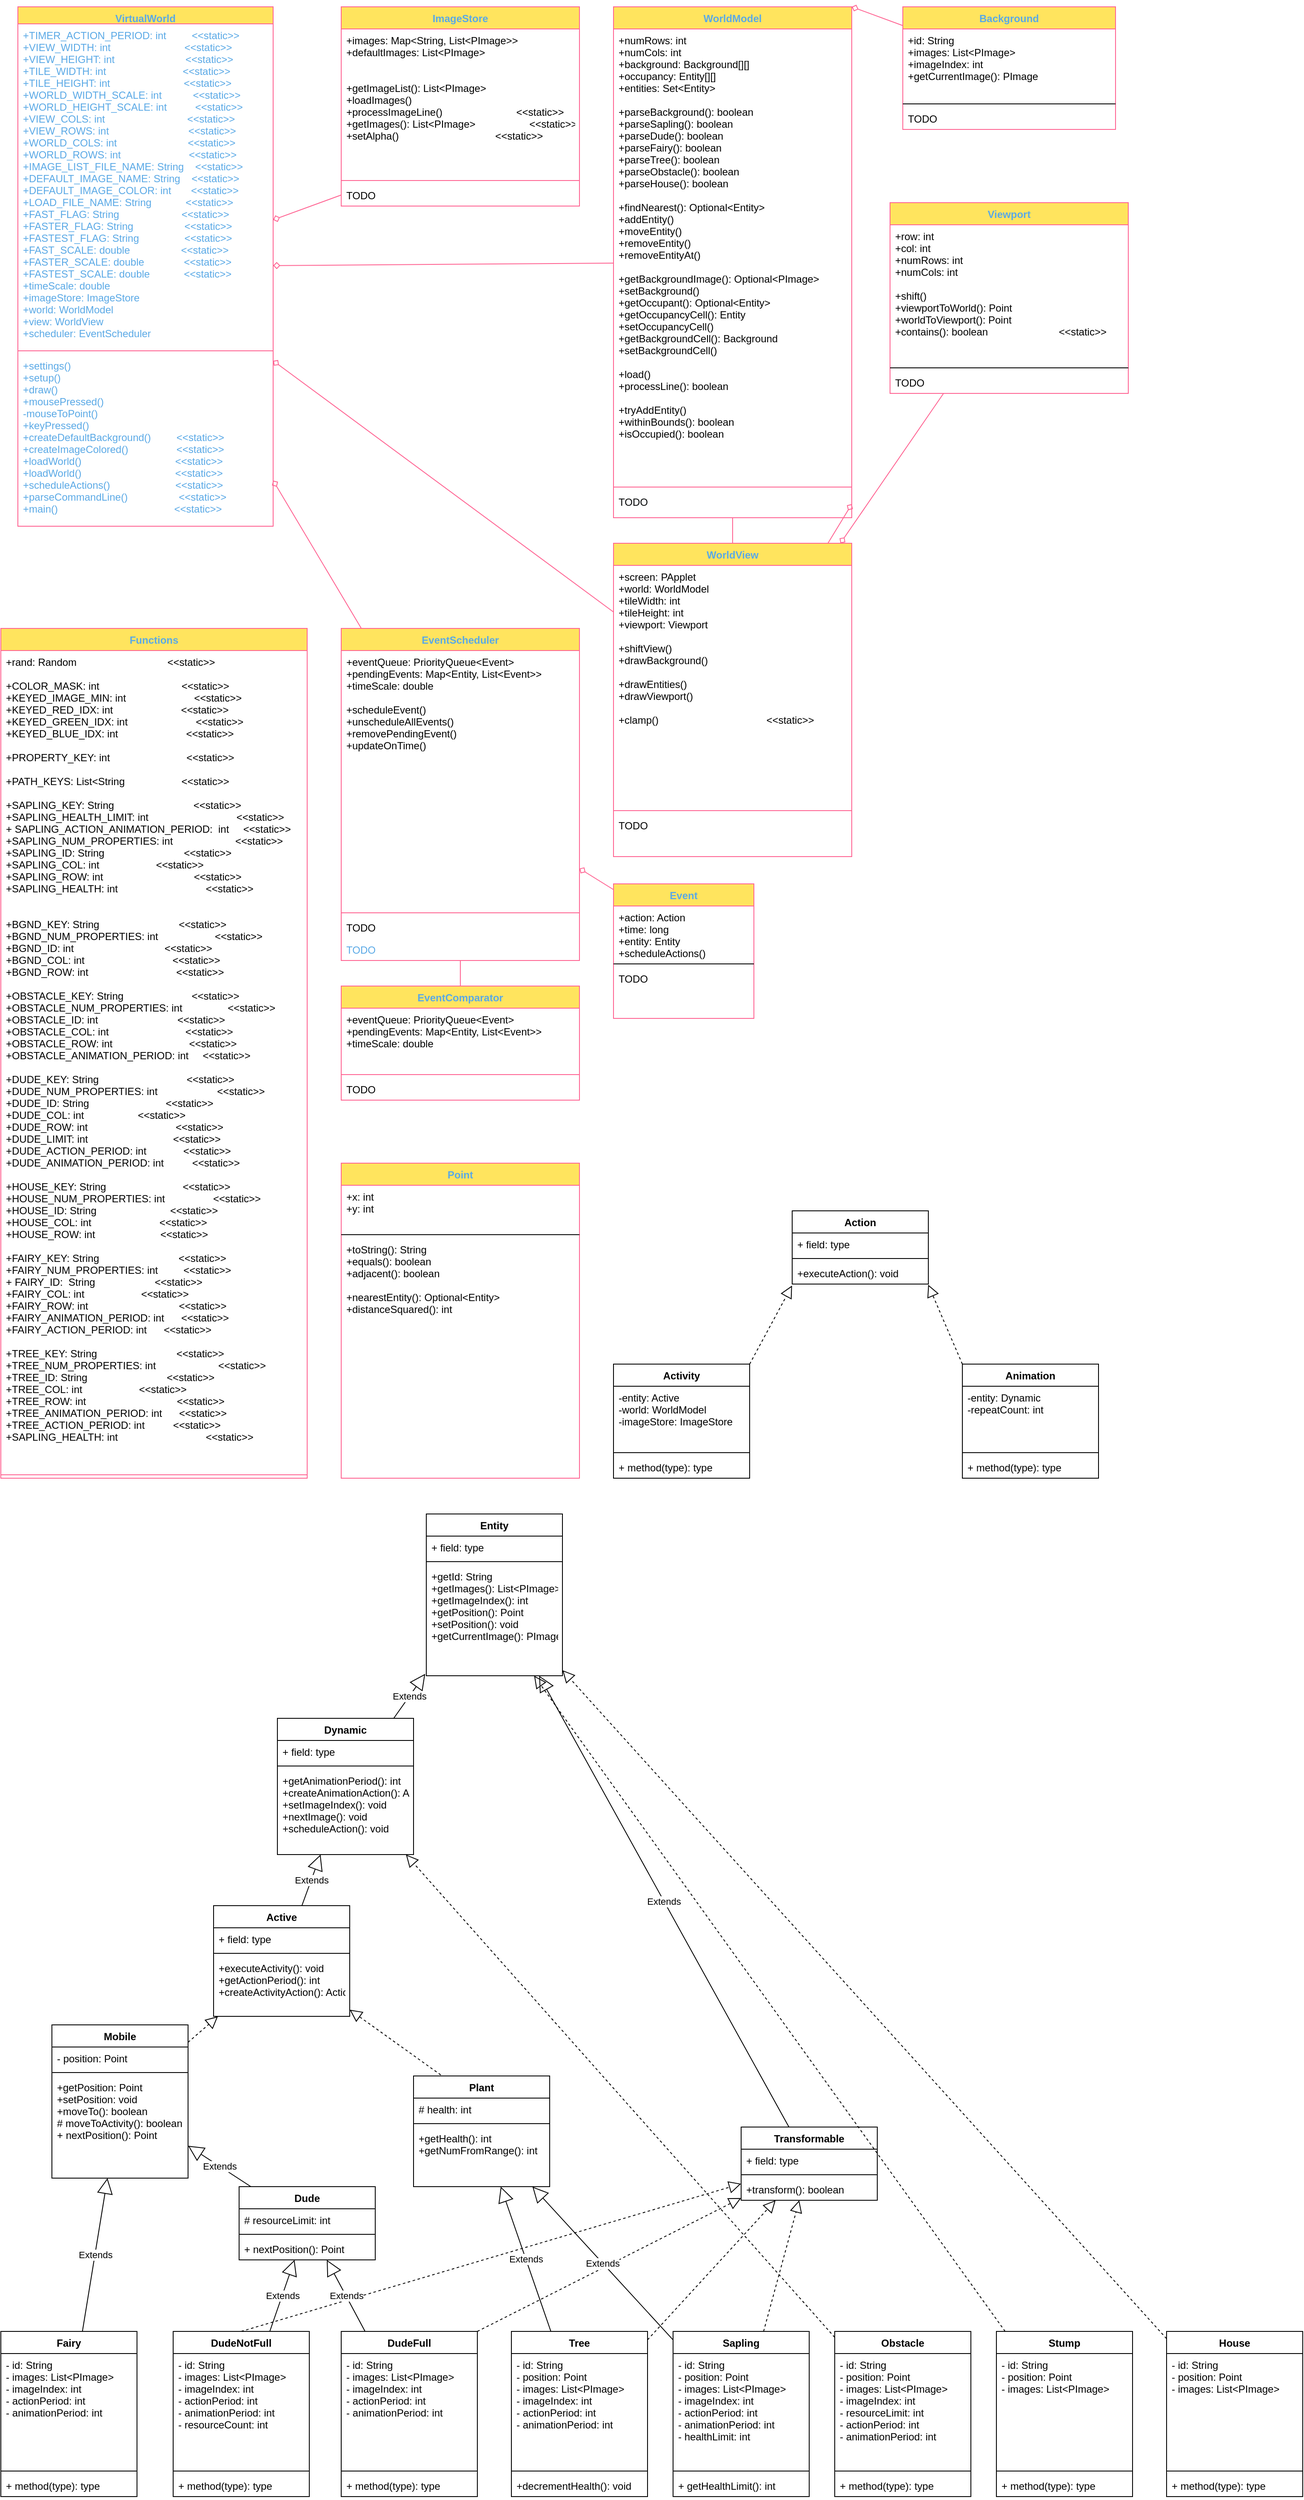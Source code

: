 <mxfile version="16.6.3" type="device"><diagram id="Yo6Zvny2ZRX3JAPKxXua" name="Page 2"><mxGraphModel dx="1635" dy="857" grid="1" gridSize="10" guides="1" tooltips="1" connect="1" arrows="1" fold="1" page="1" pageScale="1" pageWidth="850" pageHeight="1100" math="0" shadow="0"><root><mxCell id="0"/><mxCell id="1" parent="0"/><mxCell id="8I9pphBKhg92I5GMk5e_-31" value="" style="graphMlID=e0;endArrow=none;strokeColor=#FF6392;strokeWidth=1.0;startArrow=diamond;startFill=0;endFill=1;fontColor=#5AA9E6;" parent="1" source="8I9pphBKhg92I5GMk5e_-50" target="8I9pphBKhg92I5GMk5e_-54" edge="1"><mxGeometry relative="1" as="geometry"/></mxCell><mxCell id="8I9pphBKhg92I5GMk5e_-32" value="" style="graphMlID=e1;endArrow=none;strokeColor=#FF6392;strokeWidth=1.0;startArrow=diamond;startFill=0;endFill=1;fontColor=#5AA9E6;" parent="1" source="8I9pphBKhg92I5GMk5e_-50" target="8I9pphBKhg92I5GMk5e_-60" edge="1"><mxGeometry relative="1" as="geometry"/></mxCell><mxCell id="8I9pphBKhg92I5GMk5e_-33" value="" style="graphMlID=e2;endArrow=none;strokeColor=#FF6392;strokeWidth=1.0;startArrow=diamond;startFill=0;endFill=1;fontColor=#5AA9E6;" parent="1" source="8I9pphBKhg92I5GMk5e_-60" target="8I9pphBKhg92I5GMk5e_-89" edge="1"><mxGeometry relative="1" as="geometry"><mxPoint x="1294.815" y="760" as="sourcePoint"/></mxGeometry></mxCell><mxCell id="8I9pphBKhg92I5GMk5e_-34" value="" style="graphMlID=e3;endArrow=none;strokeColor=#FF6392;strokeWidth=1.0;startArrow=diamond;startFill=0;endFill=1;fontColor=#5AA9E6;" parent="1" source="8I9pphBKhg92I5GMk5e_-50" target="8I9pphBKhg92I5GMk5e_-64" edge="1"><mxGeometry relative="1" as="geometry"><mxPoint x="840" y="580" as="targetPoint"/></mxGeometry></mxCell><mxCell id="8I9pphBKhg92I5GMk5e_-35" value="" style="graphMlID=e4;endArrow=none;strokeColor=#FF6392;strokeWidth=1.0;startArrow=diamond;startFill=0;endFill=1;fontColor=#5AA9E6;entryX=0;entryY=0.5;entryDx=0;entryDy=0;" parent="1" source="8I9pphBKhg92I5GMk5e_-50" target="8I9pphBKhg92I5GMk5e_-71" edge="1"><mxGeometry relative="1" as="geometry"/></mxCell><mxCell id="8I9pphBKhg92I5GMk5e_-36" value="" style="graphMlID=e5;endArrow=none;strokeColor=#FF6392;strokeWidth=1.0;startArrow=diamond;startFill=0;endFill=1;fontColor=#5AA9E6;exitX=1;exitY=0;exitDx=0;exitDy=0;" parent="1" source="8I9pphBKhg92I5GMk5e_-54" target="8I9pphBKhg92I5GMk5e_-82" edge="1"><mxGeometry relative="1" as="geometry"/></mxCell><mxCell id="8I9pphBKhg92I5GMk5e_-37" value="" style="graphMlID=e6;endArrow=none;strokeColor=#FF6392;strokeWidth=1.0;startArrow=diamond;startFill=0;endFill=1;fontColor=#5AA9E6;" parent="1" source="8I9pphBKhg92I5GMk5e_-64" target="8I9pphBKhg92I5GMk5e_-97" edge="1"><mxGeometry relative="1" as="geometry"/></mxCell><mxCell id="8I9pphBKhg92I5GMk5e_-38" value="" style="graphMlID=e7;endArrow=none;strokeColor=#FF6392;strokeWidth=1.0;startArrow=none;startFill=1;endFill=1;fontColor=#5AA9E6;" parent="1" source="8I9pphBKhg92I5GMk5e_-64" target="8I9pphBKhg92I5GMk5e_-72" edge="1"><mxGeometry relative="1" as="geometry"/></mxCell><mxCell id="8I9pphBKhg92I5GMk5e_-44" value="" style="graphMlID=e13;endArrow=none;strokeColor=#FF6392;strokeWidth=1.0;startArrow=none;startFill=1;endFill=1;fontColor=#5AA9E6;" parent="1" source="8I9pphBKhg92I5GMk5e_-60" target="8I9pphBKhg92I5GMk5e_-54" edge="1"><mxGeometry relative="1" as="geometry"/></mxCell><mxCell id="8I9pphBKhg92I5GMk5e_-50" value="VirtualWorld" style="swimlane;fontStyle=1;align=center;verticalAlign=top;childLayout=stackLayout;horizontal=1;startSize=20;horizontalStack=0;resizeParent=1;resizeParentMax=0;resizeLast=0;collapsible=1;marginBottom=0;hachureGap=4;pointerEvents=0;fillColor=#FFE45E;strokeColor=#FF6392;fontColor=#5AA9E6;" parent="1" vertex="1"><mxGeometry x="20" y="150" width="300" height="610" as="geometry"/></mxCell><mxCell id="8I9pphBKhg92I5GMk5e_-51" value="+TIMER_ACTION_PERIOD: int         &lt;&lt;static&gt;&gt;&#10;+VIEW_WIDTH: int                          &lt;&lt;static&gt;&gt;&#10;+VIEW_HEIGHT: int                         &lt;&lt;static&gt;&gt;&#10;+TILE_WIDTH: int                           &lt;&lt;static&gt;&gt;&#10;+TILE_HEIGHT: int                          &lt;&lt;static&gt;&gt;&#10;+WORLD_WIDTH_SCALE: int           &lt;&lt;static&gt;&gt;&#10;+WORLD_HEIGHT_SCALE: int          &lt;&lt;static&gt;&gt;&#10;+VIEW_COLS: int                             &lt;&lt;static&gt;&gt;&#10;+VIEW_ROWS: int                            &lt;&lt;static&gt;&gt;&#10;+WORLD_COLS: int                         &lt;&lt;static&gt;&gt;&#10;+WORLD_ROWS: int                        &lt;&lt;static&gt;&gt;&#10;+IMAGE_LIST_FILE_NAME: String    &lt;&lt;static&gt;&gt;&#10;+DEFAULT_IMAGE_NAME: String    &lt;&lt;static&gt;&gt;&#10;+DEFAULT_IMAGE_COLOR: int       &lt;&lt;static&gt;&gt;&#10;+LOAD_FILE_NAME: String            &lt;&lt;static&gt;&gt;&#10;+FAST_FLAG: String                      &lt;&lt;static&gt;&gt;&#10;+FASTER_FLAG: String                  &lt;&lt;static&gt;&gt;&#10;+FASTEST_FLAG: String                &lt;&lt;static&gt;&gt;&#10;+FAST_SCALE: double                  &lt;&lt;static&gt;&gt;&#10;+FASTER_SCALE: double              &lt;&lt;static&gt;&gt;&#10;+FASTEST_SCALE: double            &lt;&lt;static&gt;&gt;&#10;+timeScale: double&#10;+imageStore: ImageStore&#10;+world: WorldModel&#10;+view: WorldView&#10;+scheduler: EventScheduler" style="text;strokeColor=none;fillColor=none;align=left;verticalAlign=top;spacingLeft=4;spacingRight=4;overflow=hidden;rotatable=0;points=[[0,0.5],[1,0.5]];portConstraint=eastwest;fontColor=#5AA9E6;" parent="8I9pphBKhg92I5GMk5e_-50" vertex="1"><mxGeometry y="20" width="300" height="380" as="geometry"/></mxCell><mxCell id="8I9pphBKhg92I5GMk5e_-52" value="" style="line;strokeWidth=1;fillColor=none;align=left;verticalAlign=middle;spacingTop=-1;spacingLeft=3;spacingRight=3;rotatable=0;labelPosition=right;points=[];portConstraint=eastwest;strokeColor=#FF6392;fontColor=#5AA9E6;" parent="8I9pphBKhg92I5GMk5e_-50" vertex="1"><mxGeometry y="400" width="300" height="8" as="geometry"/></mxCell><mxCell id="8I9pphBKhg92I5GMk5e_-53" value="+settings()&#10;+setup()&#10;+draw()&#10;+mousePressed()&#10;-mouseToPoint()&#10;+keyPressed()&#10;+createDefaultBackground()         &lt;&lt;static&gt;&gt;&#10;+createImageColored()                 &lt;&lt;static&gt;&gt;&#10;+loadWorld()                                 &lt;&lt;static&gt;&gt;&#10;+loadWorld()                                 &lt;&lt;static&gt;&gt;&#10;+scheduleActions()                       &lt;&lt;static&gt;&gt;&#10;+parseCommandLine()                  &lt;&lt;static&gt;&gt;&#10;+main()                                         &lt;&lt;static&gt;&gt;" style="text;strokeColor=none;fillColor=none;align=left;verticalAlign=top;spacingLeft=4;spacingRight=4;overflow=hidden;rotatable=0;points=[[0,0.5],[1,0.5]];portConstraint=eastwest;fontColor=#5AA9E6;" parent="8I9pphBKhg92I5GMk5e_-50" vertex="1"><mxGeometry y="408" width="300" height="202" as="geometry"/></mxCell><mxCell id="8I9pphBKhg92I5GMk5e_-54" value="WorldModel" style="swimlane;fontStyle=1;align=center;verticalAlign=top;childLayout=stackLayout;horizontal=1;startSize=26;horizontalStack=0;resizeParent=1;resizeParentMax=0;resizeLast=0;collapsible=1;marginBottom=0;hachureGap=4;pointerEvents=0;sketch=0;fontColor=#5AA9E6;strokeColor=#FF6392;fillColor=#FFE45E;" parent="1" vertex="1"><mxGeometry x="720" y="150" width="280" height="600" as="geometry"/></mxCell><mxCell id="8I9pphBKhg92I5GMk5e_-55" value="+numRows: int&#10;+numCols: int&#10;+background: Background[][]&#10;+occupancy: Entity[][]&#10;+entities: Set&lt;Entity&gt;&#10;&#10;+parseBackground(): boolean&#10;+parseSapling(): boolean&#10;+parseDude(): boolean&#10;+parseFairy(): boolean&#10;+parseTree(): boolean&#10;+parseObstacle(): boolean&#10;+parseHouse(): boolean&#10;&#10;+findNearest(): Optional&lt;Entity&gt;&#10;+addEntity()&#10;+moveEntity()&#10;+removeEntity()&#10;+removeEntityAt()&#10;&#10;+getBackgroundImage(): Optional&lt;PImage&gt;&#10;+setBackground()&#10;+getOccupant(): Optional&lt;Entity&gt;&#10;+getOccupancyCell(): Entity&#10;+setOccupancyCell()&#10;+getBackgroundCell(): Background&#10;+setBackgroundCell()&#10;&#10;+load()&#10;+processLine(): boolean&#10;&#10;+tryAddEntity()&#10;+withinBounds(): boolean&#10;+isOccupied(): boolean" style="text;strokeColor=none;fillColor=none;align=left;verticalAlign=top;spacingLeft=4;spacingRight=4;overflow=hidden;rotatable=0;points=[[0,0.5],[1,0.5]];portConstraint=eastwest;fontColor=#000000;" parent="8I9pphBKhg92I5GMk5e_-54" vertex="1"><mxGeometry y="26" width="280" height="534" as="geometry"/></mxCell><mxCell id="8I9pphBKhg92I5GMk5e_-56" value="" style="line;strokeWidth=1;fillColor=none;align=left;verticalAlign=middle;spacingTop=-1;spacingLeft=3;spacingRight=3;rotatable=0;labelPosition=right;points=[];portConstraint=eastwest;strokeColor=#FF6392;fontColor=#5AA9E6;" parent="8I9pphBKhg92I5GMk5e_-54" vertex="1"><mxGeometry y="560" width="280" height="8" as="geometry"/></mxCell><mxCell id="8I9pphBKhg92I5GMk5e_-57" value="TODO" style="text;strokeColor=none;fillColor=none;align=left;verticalAlign=top;spacingLeft=4;spacingRight=4;overflow=hidden;rotatable=0;points=[[0,0.5],[1,0.5]];portConstraint=eastwest;fontColor=#020405;" parent="8I9pphBKhg92I5GMk5e_-54" vertex="1"><mxGeometry y="568" width="280" height="32" as="geometry"/></mxCell><mxCell id="8I9pphBKhg92I5GMk5e_-64" value="EventScheduler" style="swimlane;fontStyle=1;align=center;verticalAlign=top;childLayout=stackLayout;horizontal=1;startSize=26;horizontalStack=0;resizeParent=1;resizeParentMax=0;resizeLast=0;collapsible=1;marginBottom=0;hachureGap=4;pointerEvents=0;sketch=0;fontColor=#5AA9E6;strokeColor=#FF6392;fillColor=#FFE45E;" parent="1" vertex="1"><mxGeometry x="400" y="880" width="280" height="390" as="geometry"/></mxCell><mxCell id="8I9pphBKhg92I5GMk5e_-65" value="+eventQueue: PriorityQueue&lt;Event&gt;&#10;+pendingEvents: Map&lt;Entity, List&lt;Event&gt;&gt;&#10;+timeScale: double&#10;&#10;+scheduleEvent()&#10;+unscheduleAllEvents()&#10;+removePendingEvent()&#10;+updateOnTime()" style="text;strokeColor=none;fillColor=none;align=left;verticalAlign=top;spacingLeft=4;spacingRight=4;overflow=hidden;rotatable=0;points=[[0,0.5],[1,0.5]];portConstraint=eastwest;fontColor=#000000;" parent="8I9pphBKhg92I5GMk5e_-64" vertex="1"><mxGeometry y="26" width="280" height="304" as="geometry"/></mxCell><mxCell id="8I9pphBKhg92I5GMk5e_-66" value="" style="line;strokeWidth=1;fillColor=none;align=left;verticalAlign=middle;spacingTop=-1;spacingLeft=3;spacingRight=3;rotatable=0;labelPosition=right;points=[];portConstraint=eastwest;strokeColor=#FF6392;fontColor=#5AA9E6;" parent="8I9pphBKhg92I5GMk5e_-64" vertex="1"><mxGeometry y="330" width="280" height="8" as="geometry"/></mxCell><mxCell id="8I9pphBKhg92I5GMk5e_-67" value="TODO" style="text;strokeColor=none;fillColor=none;align=left;verticalAlign=top;spacingLeft=4;spacingRight=4;overflow=hidden;rotatable=0;points=[[0,0.5],[1,0.5]];portConstraint=eastwest;fontColor=#000000;" parent="8I9pphBKhg92I5GMk5e_-64" vertex="1"><mxGeometry y="338" width="280" height="26" as="geometry"/></mxCell><mxCell id="8I9pphBKhg92I5GMk5e_-76" value="TODO" style="text;strokeColor=none;fillColor=none;align=left;verticalAlign=top;spacingLeft=4;spacingRight=4;overflow=hidden;rotatable=0;points=[[0,0.5],[1,0.5]];portConstraint=eastwest;fontColor=#5AA9E6;" parent="8I9pphBKhg92I5GMk5e_-64" vertex="1"><mxGeometry y="364" width="280" height="26" as="geometry"/></mxCell><mxCell id="8I9pphBKhg92I5GMk5e_-68" value="ImageStore" style="swimlane;fontStyle=1;align=center;verticalAlign=top;childLayout=stackLayout;horizontal=1;startSize=26;horizontalStack=0;resizeParent=1;resizeParentMax=0;resizeLast=0;collapsible=1;marginBottom=0;hachureGap=4;pointerEvents=0;sketch=0;fontColor=#5AA9E6;strokeColor=#FF6392;fillColor=#FFE45E;" parent="1" vertex="1"><mxGeometry x="400" y="150" width="280" height="234" as="geometry"/></mxCell><mxCell id="8I9pphBKhg92I5GMk5e_-69" value="+images: Map&lt;String, List&lt;PImage&gt;&gt;&#10;+defaultImages: List&lt;PImage&gt;&#10;&#10;&#10;+getImageList(): List&lt;PImage&gt;&#10;+loadImages()&#10;+processImageLine()                          &lt;&lt;static&gt;&gt;&#10;+getImages(): List&lt;PImage&gt;                   &lt;&lt;static&gt;&gt;&#10;+setAlpha()                                  &lt;&lt;static&gt;&gt;" style="text;strokeColor=none;fillColor=none;align=left;verticalAlign=top;spacingLeft=4;spacingRight=4;overflow=hidden;rotatable=0;points=[[0,0.5],[1,0.5]];portConstraint=eastwest;fontColor=#000000;" parent="8I9pphBKhg92I5GMk5e_-68" vertex="1"><mxGeometry y="26" width="280" height="174" as="geometry"/></mxCell><mxCell id="8I9pphBKhg92I5GMk5e_-70" value="" style="line;strokeWidth=1;fillColor=none;align=left;verticalAlign=middle;spacingTop=-1;spacingLeft=3;spacingRight=3;rotatable=0;labelPosition=right;points=[];portConstraint=eastwest;strokeColor=#FF6392;fontColor=#5AA9E6;" parent="8I9pphBKhg92I5GMk5e_-68" vertex="1"><mxGeometry y="200" width="280" height="8" as="geometry"/></mxCell><mxCell id="8I9pphBKhg92I5GMk5e_-71" value="TODO" style="text;strokeColor=none;fillColor=none;align=left;verticalAlign=top;spacingLeft=4;spacingRight=4;overflow=hidden;rotatable=0;points=[[0,0.5],[1,0.5]];portConstraint=eastwest;fontColor=#000000;" parent="8I9pphBKhg92I5GMk5e_-68" vertex="1"><mxGeometry y="208" width="280" height="26" as="geometry"/></mxCell><mxCell id="8I9pphBKhg92I5GMk5e_-72" value="EventComparator" style="swimlane;fontStyle=1;align=center;verticalAlign=top;childLayout=stackLayout;horizontal=1;startSize=26;horizontalStack=0;resizeParent=1;resizeParentMax=0;resizeLast=0;collapsible=1;marginBottom=0;hachureGap=4;pointerEvents=0;sketch=0;fontColor=#5AA9E6;strokeColor=#FF6392;fillColor=#FFE45E;" parent="1" vertex="1"><mxGeometry x="400" y="1300" width="280" height="134" as="geometry"/></mxCell><mxCell id="8I9pphBKhg92I5GMk5e_-73" value="+eventQueue: PriorityQueue&lt;Event&gt;&#10;+pendingEvents: Map&lt;Entity, List&lt;Event&gt;&gt;&#10;+timeScale: double" style="text;strokeColor=none;fillColor=none;align=left;verticalAlign=top;spacingLeft=4;spacingRight=4;overflow=hidden;rotatable=0;points=[[0,0.5],[1,0.5]];portConstraint=eastwest;fontColor=#000000;" parent="8I9pphBKhg92I5GMk5e_-72" vertex="1"><mxGeometry y="26" width="280" height="74" as="geometry"/></mxCell><mxCell id="8I9pphBKhg92I5GMk5e_-74" value="" style="line;strokeWidth=1;fillColor=none;align=left;verticalAlign=middle;spacingTop=-1;spacingLeft=3;spacingRight=3;rotatable=0;labelPosition=right;points=[];portConstraint=eastwest;strokeColor=#FF6392;fontColor=#5AA9E6;" parent="8I9pphBKhg92I5GMk5e_-72" vertex="1"><mxGeometry y="100" width="280" height="8" as="geometry"/></mxCell><mxCell id="8I9pphBKhg92I5GMk5e_-75" value="TODO" style="text;strokeColor=none;fillColor=none;align=left;verticalAlign=top;spacingLeft=4;spacingRight=4;overflow=hidden;rotatable=0;points=[[0,0.5],[1,0.5]];portConstraint=eastwest;fontColor=#000000;" parent="8I9pphBKhg92I5GMk5e_-72" vertex="1"><mxGeometry y="108" width="280" height="26" as="geometry"/></mxCell><mxCell id="8I9pphBKhg92I5GMk5e_-77" value="Functions" style="swimlane;fontStyle=1;align=center;verticalAlign=top;childLayout=stackLayout;horizontal=1;startSize=26;horizontalStack=0;resizeParent=1;resizeParentMax=0;resizeLast=0;collapsible=1;marginBottom=0;hachureGap=4;pointerEvents=0;sketch=0;fontColor=#5AA9E6;strokeColor=#FF6392;fillColor=#FFE45E;" parent="1" vertex="1"><mxGeometry x="5.684e-14" y="880" width="360" height="998" as="geometry"/></mxCell><mxCell id="8I9pphBKhg92I5GMk5e_-78" value="+rand: Random                                &lt;&lt;static&gt;&gt;&#10;&#10;+COLOR_MASK: int                             &lt;&lt;static&gt;&gt;&#10;+KEYED_IMAGE_MIN: int                        &lt;&lt;static&gt;&gt;&#10;+KEYED_RED_IDX: int                        &lt;&lt;static&gt;&gt;&#10;+KEYED_GREEN_IDX: int                        &lt;&lt;static&gt;&gt;&#10;+KEYED_BLUE_IDX: int                        &lt;&lt;static&gt;&gt;&#10;&#10;+PROPERTY_KEY: int                           &lt;&lt;static&gt;&gt;&#10;&#10;+PATH_KEYS: List&lt;String                    &lt;&lt;static&gt;&gt;&#10;&#10;+SAPLING_KEY: String                            &lt;&lt;static&gt;&gt;&#10;+SAPLING_HEALTH_LIMIT: int                               &lt;&lt;static&gt;&gt;&#10;+ SAPLING_ACTION_ANIMATION_PERIOD:  int     &lt;&lt;static&gt;&gt;&#10;+SAPLING_NUM_PROPERTIES: int                      &lt;&lt;static&gt;&gt;&#10;+SAPLING_ID: String                            &lt;&lt;static&gt;&gt;&#10;+SAPLING_COL: int                    &lt;&lt;static&gt;&gt;&#10;+SAPLING_ROW: int                                &lt;&lt;static&gt;&gt;&#10;+SAPLING_HEALTH: int                               &lt;&lt;static&gt;&gt;&#10;&#10;&#10;+BGND_KEY: String                            &lt;&lt;static&gt;&gt;&#10;+BGND_NUM_PROPERTIES: int                    &lt;&lt;static&gt;&gt;&#10;+BGND_ID: int                                &lt;&lt;static&gt;&gt;&#10;+BGND_COL: int                               &lt;&lt;static&gt;&gt;&#10;+BGND_ROW: int                               &lt;&lt;static&gt;&gt;&#10;&#10;+OBSTACLE_KEY: String                        &lt;&lt;static&gt;&gt;&#10;+OBSTACLE_NUM_PROPERTIES: int                &lt;&lt;static&gt;&gt;&#10;+OBSTACLE_ID: int                            &lt;&lt;static&gt;&gt;&#10;+OBSTACLE_COL: int                           &lt;&lt;static&gt;&gt;&#10;+OBSTACLE_ROW: int                           &lt;&lt;static&gt;&gt;&#10;+OBSTACLE_ANIMATION_PERIOD: int     &lt;&lt;static&gt;&gt;&#10;&#10;+DUDE_KEY: String                               &lt;&lt;static&gt;&gt;&#10;+DUDE_NUM_PROPERTIES: int                     &lt;&lt;static&gt;&gt;&#10;+DUDE_ID: String                           &lt;&lt;static&gt;&gt;&#10;+DUDE_COL: int                   &lt;&lt;static&gt;&gt;&#10;+DUDE_ROW: int                               &lt;&lt;static&gt;&gt;&#10;+DUDE_LIMIT: int                              &lt;&lt;static&gt;&gt;&#10;+DUDE_ACTION_PERIOD: int             &lt;&lt;static&gt;&gt;&#10;+DUDE_ANIMATION_PERIOD: int          &lt;&lt;static&gt;&gt;&#10;&#10;+HOUSE_KEY: String                           &lt;&lt;static&gt;&gt;&#10;+HOUSE_NUM_PROPERTIES: int                 &lt;&lt;static&gt;&gt;&#10;+HOUSE_ID: String                          &lt;&lt;static&gt;&gt;&#10;+HOUSE_COL: int                        &lt;&lt;static&gt;&gt;&#10;+HOUSE_ROW: int                       &lt;&lt;static&gt;&gt;&#10;&#10;+FAIRY_KEY: String                            &lt;&lt;static&gt;&gt;&#10;+FAIRY_NUM_PROPERTIES: int         &lt;&lt;static&gt;&gt;&#10;+ FAIRY_ID:  String                     &lt;&lt;static&gt;&gt;&#10;+FAIRY_COL: int                    &lt;&lt;static&gt;&gt;&#10;+FAIRY_ROW: int                                &lt;&lt;static&gt;&gt;&#10;+FAIRY_ANIMATION_PERIOD: int      &lt;&lt;static&gt;&gt;&#10;+FAIRY_ACTION_PERIOD: int      &lt;&lt;static&gt;&gt;&#10;&#10;+TREE_KEY: String                            &lt;&lt;static&gt;&gt;&#10;+TREE_NUM_PROPERTIES: int                      &lt;&lt;static&gt;&gt;&#10;+TREE_ID: String                            &lt;&lt;static&gt;&gt;&#10;+TREE_COL: int                    &lt;&lt;static&gt;&gt;&#10;+TREE_ROW: int                                &lt;&lt;static&gt;&gt;&#10;+TREE_ANIMATION_PERIOD: int      &lt;&lt;static&gt;&gt;&#10;+TREE_ACTION_PERIOD: int          &lt;&lt;static&gt;&gt;&#10;+SAPLING_HEALTH: int                               &lt;&lt;static&gt;&gt;&#10;" style="text;strokeColor=none;fillColor=none;align=left;verticalAlign=top;spacingLeft=4;spacingRight=4;overflow=hidden;rotatable=0;points=[[0,0.5],[1,0.5]];portConstraint=eastwest;fontColor=#000000;" parent="8I9pphBKhg92I5GMk5e_-77" vertex="1"><mxGeometry y="26" width="360" height="964" as="geometry"/></mxCell><mxCell id="8I9pphBKhg92I5GMk5e_-79" value="" style="line;strokeWidth=1;fillColor=none;align=left;verticalAlign=middle;spacingTop=-1;spacingLeft=3;spacingRight=3;rotatable=0;labelPosition=right;points=[];portConstraint=eastwest;strokeColor=#FF6392;fontColor=#5AA9E6;" parent="8I9pphBKhg92I5GMk5e_-77" vertex="1"><mxGeometry y="990" width="360" height="8" as="geometry"/></mxCell><mxCell id="8I9pphBKhg92I5GMk5e_-81" value="Background" style="swimlane;fontStyle=1;align=center;verticalAlign=top;childLayout=stackLayout;horizontal=1;startSize=26;horizontalStack=0;resizeParent=1;resizeParentMax=0;resizeLast=0;collapsible=1;marginBottom=0;hachureGap=4;pointerEvents=0;sketch=0;fontColor=#5AA9E6;strokeColor=#FF6392;fillColor=#FFE45E;" parent="1" vertex="1"><mxGeometry x="1060" y="150" width="250" height="144" as="geometry"/></mxCell><mxCell id="8I9pphBKhg92I5GMk5e_-82" value="+id: String&#10;+images: List&lt;PImage&gt;&#10;+imageIndex: int&#10;+getCurrentImage(): PImage" style="text;strokeColor=none;fillColor=none;align=left;verticalAlign=top;spacingLeft=4;spacingRight=4;overflow=hidden;rotatable=0;points=[[0,0.5],[1,0.5]];portConstraint=eastwest;" parent="8I9pphBKhg92I5GMk5e_-81" vertex="1"><mxGeometry y="26" width="250" height="84" as="geometry"/></mxCell><mxCell id="8I9pphBKhg92I5GMk5e_-83" value="" style="line;strokeWidth=1;fillColor=none;align=left;verticalAlign=middle;spacingTop=-1;spacingLeft=3;spacingRight=3;rotatable=0;labelPosition=right;points=[];portConstraint=eastwest;" parent="8I9pphBKhg92I5GMk5e_-81" vertex="1"><mxGeometry y="110" width="250" height="8" as="geometry"/></mxCell><mxCell id="8I9pphBKhg92I5GMk5e_-84" value="TODO" style="text;strokeColor=none;fillColor=none;align=left;verticalAlign=top;spacingLeft=4;spacingRight=4;overflow=hidden;rotatable=0;points=[[0,0.5],[1,0.5]];portConstraint=eastwest;" parent="8I9pphBKhg92I5GMk5e_-81" vertex="1"><mxGeometry y="118" width="250" height="26" as="geometry"/></mxCell><mxCell id="8I9pphBKhg92I5GMk5e_-89" value="Viewport" style="swimlane;fontStyle=1;align=center;verticalAlign=top;childLayout=stackLayout;horizontal=1;startSize=26;horizontalStack=0;resizeParent=1;resizeParentMax=0;resizeLast=0;collapsible=1;marginBottom=0;hachureGap=4;pointerEvents=0;sketch=0;fontColor=#5AA9E6;strokeColor=#FF6392;fillColor=#FFE45E;" parent="1" vertex="1"><mxGeometry x="1045" y="380" width="280" height="224" as="geometry"/></mxCell><mxCell id="8I9pphBKhg92I5GMk5e_-90" value="+row: int&#10;+col: int&#10;+numRows: int&#10;+numCols: int&#10;&#10;+shift()&#10;+viewportToWorld(): Point&#10;+worldToViewport(): Point&#10;+contains(): boolean                         &lt;&lt;static&gt;&gt;" style="text;strokeColor=none;fillColor=none;align=left;verticalAlign=top;spacingLeft=4;spacingRight=4;overflow=hidden;rotatable=0;points=[[0,0.5],[1,0.5]];portConstraint=eastwest;" parent="8I9pphBKhg92I5GMk5e_-89" vertex="1"><mxGeometry y="26" width="280" height="164" as="geometry"/></mxCell><mxCell id="8I9pphBKhg92I5GMk5e_-91" value="" style="line;strokeWidth=1;fillColor=none;align=left;verticalAlign=middle;spacingTop=-1;spacingLeft=3;spacingRight=3;rotatable=0;labelPosition=right;points=[];portConstraint=eastwest;" parent="8I9pphBKhg92I5GMk5e_-89" vertex="1"><mxGeometry y="190" width="280" height="8" as="geometry"/></mxCell><mxCell id="8I9pphBKhg92I5GMk5e_-92" value="TODO" style="text;strokeColor=none;fillColor=none;align=left;verticalAlign=top;spacingLeft=4;spacingRight=4;overflow=hidden;rotatable=0;points=[[0,0.5],[1,0.5]];portConstraint=eastwest;" parent="8I9pphBKhg92I5GMk5e_-89" vertex="1"><mxGeometry y="198" width="280" height="26" as="geometry"/></mxCell><mxCell id="8I9pphBKhg92I5GMk5e_-96" value="Event" style="swimlane;fontStyle=1;align=center;verticalAlign=top;childLayout=stackLayout;horizontal=1;startSize=26;horizontalStack=0;resizeParent=1;resizeParentMax=0;resizeLast=0;collapsible=1;marginBottom=0;hachureGap=4;pointerEvents=0;sketch=0;fontColor=#5AA9E6;strokeColor=#FF6392;fillColor=#FFE45E;" parent="1" vertex="1"><mxGeometry x="720" y="1180" width="165" height="158" as="geometry"/></mxCell><mxCell id="8I9pphBKhg92I5GMk5e_-97" value="+action: Action&#10;+time: long&#10;+entity: Entity&#10;+scheduleActions() " style="text;strokeColor=none;fillColor=none;align=left;verticalAlign=top;spacingLeft=4;spacingRight=4;overflow=hidden;rotatable=0;points=[[0,0.5],[1,0.5]];portConstraint=eastwest;" parent="8I9pphBKhg92I5GMk5e_-96" vertex="1"><mxGeometry y="26" width="165" height="64" as="geometry"/></mxCell><mxCell id="8I9pphBKhg92I5GMk5e_-98" value="" style="line;strokeWidth=1;fillColor=none;align=left;verticalAlign=middle;spacingTop=-1;spacingLeft=3;spacingRight=3;rotatable=0;labelPosition=right;points=[];portConstraint=eastwest;" parent="8I9pphBKhg92I5GMk5e_-96" vertex="1"><mxGeometry y="90" width="165" height="8" as="geometry"/></mxCell><mxCell id="8I9pphBKhg92I5GMk5e_-99" value="TODO" style="text;strokeColor=none;fillColor=none;align=left;verticalAlign=top;spacingLeft=4;spacingRight=4;overflow=hidden;rotatable=0;points=[[0,0.5],[1,0.5]];portConstraint=eastwest;" parent="8I9pphBKhg92I5GMk5e_-96" vertex="1"><mxGeometry y="98" width="165" height="60" as="geometry"/></mxCell><mxCell id="8I9pphBKhg92I5GMk5e_-104" value="Point" style="swimlane;fontStyle=1;align=center;verticalAlign=top;childLayout=stackLayout;horizontal=1;startSize=26;horizontalStack=0;resizeParent=1;resizeParentMax=0;resizeLast=0;collapsible=1;marginBottom=0;hachureGap=4;pointerEvents=0;sketch=0;fontColor=#5AA9E6;strokeColor=#FF6392;fillColor=#FFE45E;" parent="1" vertex="1"><mxGeometry x="400" y="1508" width="280" height="370" as="geometry"/></mxCell><mxCell id="8I9pphBKhg92I5GMk5e_-105" value="+x: int&#10;+y: int" style="text;strokeColor=none;fillColor=none;align=left;verticalAlign=top;spacingLeft=4;spacingRight=4;overflow=hidden;rotatable=0;points=[[0,0.5],[1,0.5]];portConstraint=eastwest;" parent="8I9pphBKhg92I5GMk5e_-104" vertex="1"><mxGeometry y="26" width="280" height="54" as="geometry"/></mxCell><mxCell id="8I9pphBKhg92I5GMk5e_-106" value="" style="line;strokeWidth=1;fillColor=none;align=left;verticalAlign=middle;spacingTop=-1;spacingLeft=3;spacingRight=3;rotatable=0;labelPosition=right;points=[];portConstraint=eastwest;" parent="8I9pphBKhg92I5GMk5e_-104" vertex="1"><mxGeometry y="80" width="280" height="8" as="geometry"/></mxCell><mxCell id="8I9pphBKhg92I5GMk5e_-107" value="+toString(): String&#10;+equals(): boolean&#10;+adjacent(): boolean&#10;&#10;+nearestEntity(): Optional&lt;Entity&gt;&#10;+distanceSquared(): int" style="text;strokeColor=none;fillColor=none;align=left;verticalAlign=top;spacingLeft=4;spacingRight=4;overflow=hidden;rotatable=0;points=[[0,0.5],[1,0.5]];portConstraint=eastwest;" parent="8I9pphBKhg92I5GMk5e_-104" vertex="1"><mxGeometry y="88" width="280" height="282" as="geometry"/></mxCell><mxCell id="8I9pphBKhg92I5GMk5e_-60" value="WorldView" style="swimlane;fontStyle=1;align=center;verticalAlign=top;childLayout=stackLayout;horizontal=1;startSize=26;horizontalStack=0;resizeParent=1;resizeParentMax=0;resizeLast=0;collapsible=1;marginBottom=0;hachureGap=4;pointerEvents=0;sketch=0;fontColor=#5AA9E6;strokeColor=#FF6392;fillColor=#FFE45E;" parent="1" vertex="1"><mxGeometry x="720" y="780" width="280" height="368" as="geometry"/></mxCell><mxCell id="8I9pphBKhg92I5GMk5e_-61" value="+screen: PApplet&#10;+world: WorldModel&#10;+tileWidth: int&#10;+tileHeight: int&#10;+viewport: Viewport&#10;&#10;+shiftView()&#10;+drawBackground()&#10;&#10;+drawEntities()&#10;+drawViewport()&#10;&#10;+clamp()                                      &lt;&lt;static&gt;&gt;" style="text;strokeColor=none;fillColor=none;align=left;verticalAlign=top;spacingLeft=4;spacingRight=4;overflow=hidden;rotatable=0;points=[[0,0.5],[1,0.5]];portConstraint=eastwest;fontColor=#000000;" parent="8I9pphBKhg92I5GMk5e_-60" vertex="1"><mxGeometry y="26" width="280" height="284" as="geometry"/></mxCell><mxCell id="8I9pphBKhg92I5GMk5e_-62" value="" style="line;strokeWidth=1;fillColor=none;align=left;verticalAlign=middle;spacingTop=-1;spacingLeft=3;spacingRight=3;rotatable=0;labelPosition=right;points=[];portConstraint=eastwest;strokeColor=#FF6392;fontColor=#5AA9E6;" parent="8I9pphBKhg92I5GMk5e_-60" vertex="1"><mxGeometry y="310" width="280" height="8" as="geometry"/></mxCell><mxCell id="8I9pphBKhg92I5GMk5e_-63" value="TODO" style="text;strokeColor=none;fillColor=none;align=left;verticalAlign=top;spacingLeft=4;spacingRight=4;overflow=hidden;rotatable=0;points=[[0,0.5],[1,0.5]];portConstraint=eastwest;fontColor=#000000;" parent="8I9pphBKhg92I5GMk5e_-60" vertex="1"><mxGeometry y="318" width="280" height="50" as="geometry"/></mxCell><mxCell id="rccg8sEF3X31aCWY_Wav-1" value="" style="graphMlID=e8;endArrow=none;strokeColor=#FF6392;strokeWidth=1.0;startArrow=diamond;startFill=0;endFill=1;fontColor=#5AA9E6;exitX=1;exitY=0.5;exitDx=0;exitDy=0;" parent="1" source="8I9pphBKhg92I5GMk5e_-57" target="8I9pphBKhg92I5GMk5e_-60" edge="1"><mxGeometry relative="1" as="geometry"><mxPoint x="690" y="634" as="sourcePoint"/><mxPoint x="1050" y="469.54" as="targetPoint"/></mxGeometry></mxCell><mxCell id="6AtMArImCYnkinPUEv4v-15" value="Entity" style="swimlane;fontStyle=1;align=center;verticalAlign=top;childLayout=stackLayout;horizontal=1;startSize=26;horizontalStack=0;resizeParent=1;resizeParentMax=0;resizeLast=0;collapsible=1;marginBottom=0;" parent="1" vertex="1"><mxGeometry x="500" y="1920" width="160" height="190" as="geometry"/></mxCell><mxCell id="6AtMArImCYnkinPUEv4v-16" value="+ field: type" style="text;strokeColor=none;fillColor=none;align=left;verticalAlign=top;spacingLeft=4;spacingRight=4;overflow=hidden;rotatable=0;points=[[0,0.5],[1,0.5]];portConstraint=eastwest;" parent="6AtMArImCYnkinPUEv4v-15" vertex="1"><mxGeometry y="26" width="160" height="26" as="geometry"/></mxCell><mxCell id="6AtMArImCYnkinPUEv4v-17" value="" style="line;strokeWidth=1;fillColor=none;align=left;verticalAlign=middle;spacingTop=-1;spacingLeft=3;spacingRight=3;rotatable=0;labelPosition=right;points=[];portConstraint=eastwest;" parent="6AtMArImCYnkinPUEv4v-15" vertex="1"><mxGeometry y="52" width="160" height="8" as="geometry"/></mxCell><mxCell id="6AtMArImCYnkinPUEv4v-18" value="+getId: String&#10;+getImages(): List&lt;PImage&gt;&#10;+getImageIndex(): int&#10;+getPosition(): Point&#10;+setPosition(): void&#10;+getCurrentImage(): PImage" style="text;strokeColor=none;fillColor=none;align=left;verticalAlign=top;spacingLeft=4;spacingRight=4;overflow=hidden;rotatable=0;points=[[0,0.5],[1,0.5]];portConstraint=eastwest;" parent="6AtMArImCYnkinPUEv4v-15" vertex="1"><mxGeometry y="60" width="160" height="130" as="geometry"/></mxCell><mxCell id="6AtMArImCYnkinPUEv4v-19" value="Dynamic" style="swimlane;fontStyle=1;align=center;verticalAlign=top;childLayout=stackLayout;horizontal=1;startSize=26;horizontalStack=0;resizeParent=1;resizeParentMax=0;resizeLast=0;collapsible=1;marginBottom=0;" parent="1" vertex="1"><mxGeometry x="325" y="2160" width="160" height="160" as="geometry"/></mxCell><mxCell id="6AtMArImCYnkinPUEv4v-20" value="+ field: type" style="text;strokeColor=none;fillColor=none;align=left;verticalAlign=top;spacingLeft=4;spacingRight=4;overflow=hidden;rotatable=0;points=[[0,0.5],[1,0.5]];portConstraint=eastwest;" parent="6AtMArImCYnkinPUEv4v-19" vertex="1"><mxGeometry y="26" width="160" height="26" as="geometry"/></mxCell><mxCell id="6AtMArImCYnkinPUEv4v-21" value="" style="line;strokeWidth=1;fillColor=none;align=left;verticalAlign=middle;spacingTop=-1;spacingLeft=3;spacingRight=3;rotatable=0;labelPosition=right;points=[];portConstraint=eastwest;" parent="6AtMArImCYnkinPUEv4v-19" vertex="1"><mxGeometry y="52" width="160" height="8" as="geometry"/></mxCell><mxCell id="6AtMArImCYnkinPUEv4v-22" value="+getAnimationPeriod(): int&#10;+createAnimationAction(): Action&#10;+setImageIndex(): void&#10;+nextImage(): void&#10;+scheduleAction(): void" style="text;strokeColor=none;fillColor=none;align=left;verticalAlign=top;spacingLeft=4;spacingRight=4;overflow=hidden;rotatable=0;points=[[0,0.5],[1,0.5]];portConstraint=eastwest;" parent="6AtMArImCYnkinPUEv4v-19" vertex="1"><mxGeometry y="60" width="160" height="100" as="geometry"/></mxCell><mxCell id="6AtMArImCYnkinPUEv4v-23" value="Mobile" style="swimlane;fontStyle=1;align=center;verticalAlign=top;childLayout=stackLayout;horizontal=1;startSize=26;horizontalStack=0;resizeParent=1;resizeParentMax=0;resizeLast=0;collapsible=1;marginBottom=0;" parent="1" vertex="1"><mxGeometry x="60" y="2520" width="160" height="180" as="geometry"/></mxCell><mxCell id="6AtMArImCYnkinPUEv4v-24" value="- position: Point" style="text;strokeColor=none;fillColor=none;align=left;verticalAlign=top;spacingLeft=4;spacingRight=4;overflow=hidden;rotatable=0;points=[[0,0.5],[1,0.5]];portConstraint=eastwest;" parent="6AtMArImCYnkinPUEv4v-23" vertex="1"><mxGeometry y="26" width="160" height="26" as="geometry"/></mxCell><mxCell id="6AtMArImCYnkinPUEv4v-25" value="" style="line;strokeWidth=1;fillColor=none;align=left;verticalAlign=middle;spacingTop=-1;spacingLeft=3;spacingRight=3;rotatable=0;labelPosition=right;points=[];portConstraint=eastwest;" parent="6AtMArImCYnkinPUEv4v-23" vertex="1"><mxGeometry y="52" width="160" height="8" as="geometry"/></mxCell><mxCell id="6AtMArImCYnkinPUEv4v-26" value="+getPosition: Point&#10;+setPosition: void&#10;+moveTo(): boolean&#10;# moveToActivity(): boolean&#10;+ nextPosition(): Point" style="text;strokeColor=none;fillColor=none;align=left;verticalAlign=top;spacingLeft=4;spacingRight=4;overflow=hidden;rotatable=0;points=[[0,0.5],[1,0.5]];portConstraint=eastwest;" parent="6AtMArImCYnkinPUEv4v-23" vertex="1"><mxGeometry y="60" width="160" height="120" as="geometry"/></mxCell><mxCell id="6AtMArImCYnkinPUEv4v-27" value="Active" style="swimlane;fontStyle=1;align=center;verticalAlign=top;childLayout=stackLayout;horizontal=1;startSize=26;horizontalStack=0;resizeParent=1;resizeParentMax=0;resizeLast=0;collapsible=1;marginBottom=0;" parent="1" vertex="1"><mxGeometry x="250" y="2380" width="160" height="130" as="geometry"/></mxCell><mxCell id="6AtMArImCYnkinPUEv4v-28" value="+ field: type" style="text;strokeColor=none;fillColor=none;align=left;verticalAlign=top;spacingLeft=4;spacingRight=4;overflow=hidden;rotatable=0;points=[[0,0.5],[1,0.5]];portConstraint=eastwest;" parent="6AtMArImCYnkinPUEv4v-27" vertex="1"><mxGeometry y="26" width="160" height="26" as="geometry"/></mxCell><mxCell id="6AtMArImCYnkinPUEv4v-29" value="" style="line;strokeWidth=1;fillColor=none;align=left;verticalAlign=middle;spacingTop=-1;spacingLeft=3;spacingRight=3;rotatable=0;labelPosition=right;points=[];portConstraint=eastwest;" parent="6AtMArImCYnkinPUEv4v-27" vertex="1"><mxGeometry y="52" width="160" height="8" as="geometry"/></mxCell><mxCell id="6AtMArImCYnkinPUEv4v-30" value="+executeActivity(): void&#10;+getActionPeriod(): int&#10;+createActivityAction(): Action" style="text;strokeColor=none;fillColor=none;align=left;verticalAlign=top;spacingLeft=4;spacingRight=4;overflow=hidden;rotatable=0;points=[[0,0.5],[1,0.5]];portConstraint=eastwest;" parent="6AtMArImCYnkinPUEv4v-27" vertex="1"><mxGeometry y="60" width="160" height="70" as="geometry"/></mxCell><mxCell id="6AtMArImCYnkinPUEv4v-31" value="Transformable" style="swimlane;fontStyle=1;align=center;verticalAlign=top;childLayout=stackLayout;horizontal=1;startSize=26;horizontalStack=0;resizeParent=1;resizeParentMax=0;resizeLast=0;collapsible=1;marginBottom=0;" parent="1" vertex="1"><mxGeometry x="870" y="2640" width="160" height="86" as="geometry"/></mxCell><mxCell id="6AtMArImCYnkinPUEv4v-32" value="+ field: type" style="text;strokeColor=none;fillColor=none;align=left;verticalAlign=top;spacingLeft=4;spacingRight=4;overflow=hidden;rotatable=0;points=[[0,0.5],[1,0.5]];portConstraint=eastwest;" parent="6AtMArImCYnkinPUEv4v-31" vertex="1"><mxGeometry y="26" width="160" height="26" as="geometry"/></mxCell><mxCell id="6AtMArImCYnkinPUEv4v-33" value="" style="line;strokeWidth=1;fillColor=none;align=left;verticalAlign=middle;spacingTop=-1;spacingLeft=3;spacingRight=3;rotatable=0;labelPosition=right;points=[];portConstraint=eastwest;" parent="6AtMArImCYnkinPUEv4v-31" vertex="1"><mxGeometry y="52" width="160" height="8" as="geometry"/></mxCell><mxCell id="6AtMArImCYnkinPUEv4v-34" value="+transform(): boolean" style="text;strokeColor=none;fillColor=none;align=left;verticalAlign=top;spacingLeft=4;spacingRight=4;overflow=hidden;rotatable=0;points=[[0,0.5],[1,0.5]];portConstraint=eastwest;" parent="6AtMArImCYnkinPUEv4v-31" vertex="1"><mxGeometry y="60" width="160" height="26" as="geometry"/></mxCell><mxCell id="6AtMArImCYnkinPUEv4v-35" value="Plant" style="swimlane;fontStyle=1;align=center;verticalAlign=top;childLayout=stackLayout;horizontal=1;startSize=26;horizontalStack=0;resizeParent=1;resizeParentMax=0;resizeLast=0;collapsible=1;marginBottom=0;" parent="1" vertex="1"><mxGeometry x="485" y="2580" width="160" height="130" as="geometry"/></mxCell><mxCell id="6AtMArImCYnkinPUEv4v-36" value="# health: int" style="text;strokeColor=none;fillColor=none;align=left;verticalAlign=top;spacingLeft=4;spacingRight=4;overflow=hidden;rotatable=0;points=[[0,0.5],[1,0.5]];portConstraint=eastwest;" parent="6AtMArImCYnkinPUEv4v-35" vertex="1"><mxGeometry y="26" width="160" height="26" as="geometry"/></mxCell><mxCell id="6AtMArImCYnkinPUEv4v-37" value="" style="line;strokeWidth=1;fillColor=none;align=left;verticalAlign=middle;spacingTop=-1;spacingLeft=3;spacingRight=3;rotatable=0;labelPosition=right;points=[];portConstraint=eastwest;" parent="6AtMArImCYnkinPUEv4v-35" vertex="1"><mxGeometry y="52" width="160" height="8" as="geometry"/></mxCell><mxCell id="6AtMArImCYnkinPUEv4v-38" value="+getHealth(): int&#10;+getNumFromRange(): int" style="text;strokeColor=none;fillColor=none;align=left;verticalAlign=top;spacingLeft=4;spacingRight=4;overflow=hidden;rotatable=0;points=[[0,0.5],[1,0.5]];portConstraint=eastwest;" parent="6AtMArImCYnkinPUEv4v-35" vertex="1"><mxGeometry y="60" width="160" height="70" as="geometry"/></mxCell><mxCell id="6AtMArImCYnkinPUEv4v-39" value="DudeFull" style="swimlane;fontStyle=1;align=center;verticalAlign=top;childLayout=stackLayout;horizontal=1;startSize=26;horizontalStack=0;resizeParent=1;resizeParentMax=0;resizeLast=0;collapsible=1;marginBottom=0;" parent="1" vertex="1"><mxGeometry x="400" y="2880" width="160" height="194" as="geometry"/></mxCell><mxCell id="6AtMArImCYnkinPUEv4v-40" value="- id: String&#10;- images: List&lt;PImage&gt;&#10;- imageIndex: int&#10;- actionPeriod: int&#10;- animationPeriod: int" style="text;strokeColor=none;fillColor=none;align=left;verticalAlign=top;spacingLeft=4;spacingRight=4;overflow=hidden;rotatable=0;points=[[0,0.5],[1,0.5]];portConstraint=eastwest;" parent="6AtMArImCYnkinPUEv4v-39" vertex="1"><mxGeometry y="26" width="160" height="134" as="geometry"/></mxCell><mxCell id="6AtMArImCYnkinPUEv4v-41" value="" style="line;strokeWidth=1;fillColor=none;align=left;verticalAlign=middle;spacingTop=-1;spacingLeft=3;spacingRight=3;rotatable=0;labelPosition=right;points=[];portConstraint=eastwest;" parent="6AtMArImCYnkinPUEv4v-39" vertex="1"><mxGeometry y="160" width="160" height="8" as="geometry"/></mxCell><mxCell id="6AtMArImCYnkinPUEv4v-42" value="+ method(type): type" style="text;strokeColor=none;fillColor=none;align=left;verticalAlign=top;spacingLeft=4;spacingRight=4;overflow=hidden;rotatable=0;points=[[0,0.5],[1,0.5]];portConstraint=eastwest;" parent="6AtMArImCYnkinPUEv4v-39" vertex="1"><mxGeometry y="168" width="160" height="26" as="geometry"/></mxCell><mxCell id="6AtMArImCYnkinPUEv4v-43" value="DudeNotFull" style="swimlane;fontStyle=1;align=center;verticalAlign=top;childLayout=stackLayout;horizontal=1;startSize=26;horizontalStack=0;resizeParent=1;resizeParentMax=0;resizeLast=0;collapsible=1;marginBottom=0;" parent="1" vertex="1"><mxGeometry x="202.5" y="2880" width="160" height="194" as="geometry"/></mxCell><mxCell id="6AtMArImCYnkinPUEv4v-44" value="- id: String&#10;- images: List&lt;PImage&gt;&#10;- imageIndex: int&#10;- actionPeriod: int&#10;- animationPeriod: int&#10;- resourceCount: int" style="text;strokeColor=none;fillColor=none;align=left;verticalAlign=top;spacingLeft=4;spacingRight=4;overflow=hidden;rotatable=0;points=[[0,0.5],[1,0.5]];portConstraint=eastwest;" parent="6AtMArImCYnkinPUEv4v-43" vertex="1"><mxGeometry y="26" width="160" height="134" as="geometry"/></mxCell><mxCell id="6AtMArImCYnkinPUEv4v-45" value="" style="line;strokeWidth=1;fillColor=none;align=left;verticalAlign=middle;spacingTop=-1;spacingLeft=3;spacingRight=3;rotatable=0;labelPosition=right;points=[];portConstraint=eastwest;" parent="6AtMArImCYnkinPUEv4v-43" vertex="1"><mxGeometry y="160" width="160" height="8" as="geometry"/></mxCell><mxCell id="6AtMArImCYnkinPUEv4v-46" value="+ method(type): type" style="text;strokeColor=none;fillColor=none;align=left;verticalAlign=top;spacingLeft=4;spacingRight=4;overflow=hidden;rotatable=0;points=[[0,0.5],[1,0.5]];portConstraint=eastwest;" parent="6AtMArImCYnkinPUEv4v-43" vertex="1"><mxGeometry y="168" width="160" height="26" as="geometry"/></mxCell><mxCell id="6AtMArImCYnkinPUEv4v-47" value="Fairy" style="swimlane;fontStyle=1;align=center;verticalAlign=top;childLayout=stackLayout;horizontal=1;startSize=26;horizontalStack=0;resizeParent=1;resizeParentMax=0;resizeLast=0;collapsible=1;marginBottom=0;" parent="1" vertex="1"><mxGeometry y="2880" width="160" height="194" as="geometry"/></mxCell><mxCell id="6AtMArImCYnkinPUEv4v-48" value="- id: String&#10;- images: List&lt;PImage&gt;&#10;- imageIndex: int&#10;- actionPeriod: int&#10;- animationPeriod: int" style="text;strokeColor=none;fillColor=none;align=left;verticalAlign=top;spacingLeft=4;spacingRight=4;overflow=hidden;rotatable=0;points=[[0,0.5],[1,0.5]];portConstraint=eastwest;" parent="6AtMArImCYnkinPUEv4v-47" vertex="1"><mxGeometry y="26" width="160" height="134" as="geometry"/></mxCell><mxCell id="6AtMArImCYnkinPUEv4v-49" value="" style="line;strokeWidth=1;fillColor=none;align=left;verticalAlign=middle;spacingTop=-1;spacingLeft=3;spacingRight=3;rotatable=0;labelPosition=right;points=[];portConstraint=eastwest;" parent="6AtMArImCYnkinPUEv4v-47" vertex="1"><mxGeometry y="160" width="160" height="8" as="geometry"/></mxCell><mxCell id="6AtMArImCYnkinPUEv4v-50" value="+ method(type): type" style="text;strokeColor=none;fillColor=none;align=left;verticalAlign=top;spacingLeft=4;spacingRight=4;overflow=hidden;rotatable=0;points=[[0,0.5],[1,0.5]];portConstraint=eastwest;" parent="6AtMArImCYnkinPUEv4v-47" vertex="1"><mxGeometry y="168" width="160" height="26" as="geometry"/></mxCell><mxCell id="6AtMArImCYnkinPUEv4v-51" value="House" style="swimlane;fontStyle=1;align=center;verticalAlign=top;childLayout=stackLayout;horizontal=1;startSize=26;horizontalStack=0;resizeParent=1;resizeParentMax=0;resizeLast=0;collapsible=1;marginBottom=0;" parent="1" vertex="1"><mxGeometry x="1370" y="2880" width="160" height="194" as="geometry"/></mxCell><mxCell id="6AtMArImCYnkinPUEv4v-52" value="- id: String&#10;- position: Point&#10;- images: List&lt;PImage&gt;" style="text;strokeColor=none;fillColor=none;align=left;verticalAlign=top;spacingLeft=4;spacingRight=4;overflow=hidden;rotatable=0;points=[[0,0.5],[1,0.5]];portConstraint=eastwest;" parent="6AtMArImCYnkinPUEv4v-51" vertex="1"><mxGeometry y="26" width="160" height="134" as="geometry"/></mxCell><mxCell id="6AtMArImCYnkinPUEv4v-53" value="" style="line;strokeWidth=1;fillColor=none;align=left;verticalAlign=middle;spacingTop=-1;spacingLeft=3;spacingRight=3;rotatable=0;labelPosition=right;points=[];portConstraint=eastwest;" parent="6AtMArImCYnkinPUEv4v-51" vertex="1"><mxGeometry y="160" width="160" height="8" as="geometry"/></mxCell><mxCell id="6AtMArImCYnkinPUEv4v-54" value="+ method(type): type" style="text;strokeColor=none;fillColor=none;align=left;verticalAlign=top;spacingLeft=4;spacingRight=4;overflow=hidden;rotatable=0;points=[[0,0.5],[1,0.5]];portConstraint=eastwest;" parent="6AtMArImCYnkinPUEv4v-51" vertex="1"><mxGeometry y="168" width="160" height="26" as="geometry"/></mxCell><mxCell id="6AtMArImCYnkinPUEv4v-55" value="Obstacle" style="swimlane;fontStyle=1;align=center;verticalAlign=top;childLayout=stackLayout;horizontal=1;startSize=26;horizontalStack=0;resizeParent=1;resizeParentMax=0;resizeLast=0;collapsible=1;marginBottom=0;" parent="1" vertex="1"><mxGeometry x="980" y="2880" width="160" height="194" as="geometry"/></mxCell><mxCell id="6AtMArImCYnkinPUEv4v-56" value="- id: String&#10;- position: Point&#10;- images: List&lt;PImage&gt;&#10;- imageIndex: int&#10;- resourceLimit: int&#10;- actionPeriod: int&#10;- animationPeriod: int" style="text;strokeColor=none;fillColor=none;align=left;verticalAlign=top;spacingLeft=4;spacingRight=4;overflow=hidden;rotatable=0;points=[[0,0.5],[1,0.5]];portConstraint=eastwest;" parent="6AtMArImCYnkinPUEv4v-55" vertex="1"><mxGeometry y="26" width="160" height="134" as="geometry"/></mxCell><mxCell id="6AtMArImCYnkinPUEv4v-57" value="" style="line;strokeWidth=1;fillColor=none;align=left;verticalAlign=middle;spacingTop=-1;spacingLeft=3;spacingRight=3;rotatable=0;labelPosition=right;points=[];portConstraint=eastwest;" parent="6AtMArImCYnkinPUEv4v-55" vertex="1"><mxGeometry y="160" width="160" height="8" as="geometry"/></mxCell><mxCell id="6AtMArImCYnkinPUEv4v-58" value="+ method(type): type" style="text;strokeColor=none;fillColor=none;align=left;verticalAlign=top;spacingLeft=4;spacingRight=4;overflow=hidden;rotatable=0;points=[[0,0.5],[1,0.5]];portConstraint=eastwest;" parent="6AtMArImCYnkinPUEv4v-55" vertex="1"><mxGeometry y="168" width="160" height="26" as="geometry"/></mxCell><mxCell id="6AtMArImCYnkinPUEv4v-59" value="Sapling" style="swimlane;fontStyle=1;align=center;verticalAlign=top;childLayout=stackLayout;horizontal=1;startSize=26;horizontalStack=0;resizeParent=1;resizeParentMax=0;resizeLast=0;collapsible=1;marginBottom=0;" parent="1" vertex="1"><mxGeometry x="790" y="2880" width="160" height="194" as="geometry"/></mxCell><mxCell id="6AtMArImCYnkinPUEv4v-60" value="- id: String&#10;- position: Point&#10;- images: List&lt;PImage&gt;&#10;- imageIndex: int&#10;- actionPeriod: int&#10;- animationPeriod: int&#10;- healthLimit: int" style="text;strokeColor=none;fillColor=none;align=left;verticalAlign=top;spacingLeft=4;spacingRight=4;overflow=hidden;rotatable=0;points=[[0,0.5],[1,0.5]];portConstraint=eastwest;" parent="6AtMArImCYnkinPUEv4v-59" vertex="1"><mxGeometry y="26" width="160" height="134" as="geometry"/></mxCell><mxCell id="6AtMArImCYnkinPUEv4v-61" value="" style="line;strokeWidth=1;fillColor=none;align=left;verticalAlign=middle;spacingTop=-1;spacingLeft=3;spacingRight=3;rotatable=0;labelPosition=right;points=[];portConstraint=eastwest;" parent="6AtMArImCYnkinPUEv4v-59" vertex="1"><mxGeometry y="160" width="160" height="8" as="geometry"/></mxCell><mxCell id="6AtMArImCYnkinPUEv4v-62" value="+ getHealthLimit(): int" style="text;strokeColor=none;fillColor=none;align=left;verticalAlign=top;spacingLeft=4;spacingRight=4;overflow=hidden;rotatable=0;points=[[0,0.5],[1,0.5]];portConstraint=eastwest;" parent="6AtMArImCYnkinPUEv4v-59" vertex="1"><mxGeometry y="168" width="160" height="26" as="geometry"/></mxCell><mxCell id="6AtMArImCYnkinPUEv4v-63" value="Stump" style="swimlane;fontStyle=1;align=center;verticalAlign=top;childLayout=stackLayout;horizontal=1;startSize=26;horizontalStack=0;resizeParent=1;resizeParentMax=0;resizeLast=0;collapsible=1;marginBottom=0;" parent="1" vertex="1"><mxGeometry x="1170" y="2880" width="160" height="194" as="geometry"/></mxCell><mxCell id="6AtMArImCYnkinPUEv4v-64" value="- id: String&#10;- position: Point&#10;- images: List&lt;PImage&gt;" style="text;strokeColor=none;fillColor=none;align=left;verticalAlign=top;spacingLeft=4;spacingRight=4;overflow=hidden;rotatable=0;points=[[0,0.5],[1,0.5]];portConstraint=eastwest;" parent="6AtMArImCYnkinPUEv4v-63" vertex="1"><mxGeometry y="26" width="160" height="134" as="geometry"/></mxCell><mxCell id="6AtMArImCYnkinPUEv4v-65" value="" style="line;strokeWidth=1;fillColor=none;align=left;verticalAlign=middle;spacingTop=-1;spacingLeft=3;spacingRight=3;rotatable=0;labelPosition=right;points=[];portConstraint=eastwest;" parent="6AtMArImCYnkinPUEv4v-63" vertex="1"><mxGeometry y="160" width="160" height="8" as="geometry"/></mxCell><mxCell id="6AtMArImCYnkinPUEv4v-66" value="+ method(type): type" style="text;strokeColor=none;fillColor=none;align=left;verticalAlign=top;spacingLeft=4;spacingRight=4;overflow=hidden;rotatable=0;points=[[0,0.5],[1,0.5]];portConstraint=eastwest;" parent="6AtMArImCYnkinPUEv4v-63" vertex="1"><mxGeometry y="168" width="160" height="26" as="geometry"/></mxCell><mxCell id="6AtMArImCYnkinPUEv4v-67" value="Tree" style="swimlane;fontStyle=1;align=center;verticalAlign=top;childLayout=stackLayout;horizontal=1;startSize=26;horizontalStack=0;resizeParent=1;resizeParentMax=0;resizeLast=0;collapsible=1;marginBottom=0;" parent="1" vertex="1"><mxGeometry x="600" y="2880" width="160" height="194" as="geometry"/></mxCell><mxCell id="6AtMArImCYnkinPUEv4v-68" value="- id: String&#10;- position: Point&#10;- images: List&lt;PImage&gt;&#10;- imageIndex: int&#10;- actionPeriod: int&#10;- animationPeriod: int" style="text;strokeColor=none;fillColor=none;align=left;verticalAlign=top;spacingLeft=4;spacingRight=4;overflow=hidden;rotatable=0;points=[[0,0.5],[1,0.5]];portConstraint=eastwest;" parent="6AtMArImCYnkinPUEv4v-67" vertex="1"><mxGeometry y="26" width="160" height="134" as="geometry"/></mxCell><mxCell id="6AtMArImCYnkinPUEv4v-69" value="" style="line;strokeWidth=1;fillColor=none;align=left;verticalAlign=middle;spacingTop=-1;spacingLeft=3;spacingRight=3;rotatable=0;labelPosition=right;points=[];portConstraint=eastwest;" parent="6AtMArImCYnkinPUEv4v-67" vertex="1"><mxGeometry y="160" width="160" height="8" as="geometry"/></mxCell><mxCell id="6AtMArImCYnkinPUEv4v-70" value="+decrementHealth(): void" style="text;strokeColor=none;fillColor=none;align=left;verticalAlign=top;spacingLeft=4;spacingRight=4;overflow=hidden;rotatable=0;points=[[0,0.5],[1,0.5]];portConstraint=eastwest;" parent="6AtMArImCYnkinPUEv4v-67" vertex="1"><mxGeometry y="168" width="160" height="26" as="geometry"/></mxCell><mxCell id="6AtMArImCYnkinPUEv4v-71" value="Action" style="swimlane;fontStyle=1;align=center;verticalAlign=top;childLayout=stackLayout;horizontal=1;startSize=26;horizontalStack=0;resizeParent=1;resizeParentMax=0;resizeLast=0;collapsible=1;marginBottom=0;" parent="1" vertex="1"><mxGeometry x="930" y="1564" width="160" height="86" as="geometry"/></mxCell><mxCell id="6AtMArImCYnkinPUEv4v-72" value="+ field: type" style="text;strokeColor=none;fillColor=none;align=left;verticalAlign=top;spacingLeft=4;spacingRight=4;overflow=hidden;rotatable=0;points=[[0,0.5],[1,0.5]];portConstraint=eastwest;" parent="6AtMArImCYnkinPUEv4v-71" vertex="1"><mxGeometry y="26" width="160" height="26" as="geometry"/></mxCell><mxCell id="6AtMArImCYnkinPUEv4v-73" value="" style="line;strokeWidth=1;fillColor=none;align=left;verticalAlign=middle;spacingTop=-1;spacingLeft=3;spacingRight=3;rotatable=0;labelPosition=right;points=[];portConstraint=eastwest;" parent="6AtMArImCYnkinPUEv4v-71" vertex="1"><mxGeometry y="52" width="160" height="8" as="geometry"/></mxCell><mxCell id="6AtMArImCYnkinPUEv4v-74" value="+executeAction(): void" style="text;strokeColor=none;fillColor=none;align=left;verticalAlign=top;spacingLeft=4;spacingRight=4;overflow=hidden;rotatable=0;points=[[0,0.5],[1,0.5]];portConstraint=eastwest;" parent="6AtMArImCYnkinPUEv4v-71" vertex="1"><mxGeometry y="60" width="160" height="26" as="geometry"/></mxCell><mxCell id="6AtMArImCYnkinPUEv4v-75" value="Activity" style="swimlane;fontStyle=1;align=center;verticalAlign=top;childLayout=stackLayout;horizontal=1;startSize=26;horizontalStack=0;resizeParent=1;resizeParentMax=0;resizeLast=0;collapsible=1;marginBottom=0;" parent="1" vertex="1"><mxGeometry x="720" y="1744" width="160" height="134" as="geometry"/></mxCell><mxCell id="6AtMArImCYnkinPUEv4v-76" value="-entity: Active&#10;-world: WorldModel&#10;-imageStore: ImageStore" style="text;strokeColor=none;fillColor=none;align=left;verticalAlign=top;spacingLeft=4;spacingRight=4;overflow=hidden;rotatable=0;points=[[0,0.5],[1,0.5]];portConstraint=eastwest;" parent="6AtMArImCYnkinPUEv4v-75" vertex="1"><mxGeometry y="26" width="160" height="74" as="geometry"/></mxCell><mxCell id="6AtMArImCYnkinPUEv4v-77" value="" style="line;strokeWidth=1;fillColor=none;align=left;verticalAlign=middle;spacingTop=-1;spacingLeft=3;spacingRight=3;rotatable=0;labelPosition=right;points=[];portConstraint=eastwest;" parent="6AtMArImCYnkinPUEv4v-75" vertex="1"><mxGeometry y="100" width="160" height="8" as="geometry"/></mxCell><mxCell id="6AtMArImCYnkinPUEv4v-78" value="+ method(type): type" style="text;strokeColor=none;fillColor=none;align=left;verticalAlign=top;spacingLeft=4;spacingRight=4;overflow=hidden;rotatable=0;points=[[0,0.5],[1,0.5]];portConstraint=eastwest;" parent="6AtMArImCYnkinPUEv4v-75" vertex="1"><mxGeometry y="108" width="160" height="26" as="geometry"/></mxCell><mxCell id="6AtMArImCYnkinPUEv4v-79" value="Animation" style="swimlane;fontStyle=1;align=center;verticalAlign=top;childLayout=stackLayout;horizontal=1;startSize=26;horizontalStack=0;resizeParent=1;resizeParentMax=0;resizeLast=0;collapsible=1;marginBottom=0;" parent="1" vertex="1"><mxGeometry x="1130" y="1744" width="160" height="134" as="geometry"/></mxCell><mxCell id="6AtMArImCYnkinPUEv4v-80" value="-entity: Dynamic&#10;-repeatCount: int" style="text;strokeColor=none;fillColor=none;align=left;verticalAlign=top;spacingLeft=4;spacingRight=4;overflow=hidden;rotatable=0;points=[[0,0.5],[1,0.5]];portConstraint=eastwest;" parent="6AtMArImCYnkinPUEv4v-79" vertex="1"><mxGeometry y="26" width="160" height="74" as="geometry"/></mxCell><mxCell id="6AtMArImCYnkinPUEv4v-81" value="" style="line;strokeWidth=1;fillColor=none;align=left;verticalAlign=middle;spacingTop=-1;spacingLeft=3;spacingRight=3;rotatable=0;labelPosition=right;points=[];portConstraint=eastwest;" parent="6AtMArImCYnkinPUEv4v-79" vertex="1"><mxGeometry y="100" width="160" height="8" as="geometry"/></mxCell><mxCell id="6AtMArImCYnkinPUEv4v-82" value="+ method(type): type" style="text;strokeColor=none;fillColor=none;align=left;verticalAlign=top;spacingLeft=4;spacingRight=4;overflow=hidden;rotatable=0;points=[[0,0.5],[1,0.5]];portConstraint=eastwest;" parent="6AtMArImCYnkinPUEv4v-79" vertex="1"><mxGeometry y="108" width="160" height="26" as="geometry"/></mxCell><mxCell id="6AtMArImCYnkinPUEv4v-94" value="" style="endArrow=block;dashed=1;endFill=0;endSize=12;html=1;rounded=0;exitX=0.5;exitY=0;exitDx=0;exitDy=0;" parent="1" source="6AtMArImCYnkinPUEv4v-43" target="6AtMArImCYnkinPUEv4v-31" edge="1"><mxGeometry width="160" relative="1" as="geometry"><mxPoint x="474.606" y="2890" as="sourcePoint"/><mxPoint x="1000.468" y="2540" as="targetPoint"/></mxGeometry></mxCell><mxCell id="6AtMArImCYnkinPUEv4v-96" value="" style="endArrow=block;dashed=1;endFill=0;endSize=12;html=1;rounded=0;" parent="1" source="6AtMArImCYnkinPUEv4v-51" target="6AtMArImCYnkinPUEv4v-15" edge="1"><mxGeometry width="160" relative="1" as="geometry"><mxPoint x="760" y="2760" as="sourcePoint"/><mxPoint x="920" y="2760" as="targetPoint"/></mxGeometry></mxCell><mxCell id="6AtMArImCYnkinPUEv4v-97" value="" style="endArrow=block;dashed=1;endFill=0;endSize=12;html=1;rounded=0;" parent="1" source="6AtMArImCYnkinPUEv4v-63" target="6AtMArImCYnkinPUEv4v-18" edge="1"><mxGeometry width="160" relative="1" as="geometry"><mxPoint x="1190" y="2790" as="sourcePoint"/><mxPoint x="1350" y="2790" as="targetPoint"/></mxGeometry></mxCell><mxCell id="6AtMArImCYnkinPUEv4v-95" value="" style="endArrow=block;dashed=1;endFill=0;endSize=12;html=1;rounded=0;exitX=1;exitY=0;exitDx=0;exitDy=0;" parent="1" source="6AtMArImCYnkinPUEv4v-39" target="6AtMArImCYnkinPUEv4v-31" edge="1"><mxGeometry width="160" relative="1" as="geometry"><mxPoint x="160" y="2890" as="sourcePoint"/><mxPoint x="320" y="2890" as="targetPoint"/></mxGeometry></mxCell><mxCell id="6AtMArImCYnkinPUEv4v-100" value="" style="endArrow=block;dashed=1;endFill=0;endSize=12;html=1;rounded=0;" parent="1" source="6AtMArImCYnkinPUEv4v-59" target="6AtMArImCYnkinPUEv4v-31" edge="1"><mxGeometry width="160" relative="1" as="geometry"><mxPoint x="1055" y="2780" as="sourcePoint"/><mxPoint x="1215" y="2780" as="targetPoint"/></mxGeometry></mxCell><mxCell id="6AtMArImCYnkinPUEv4v-102" value="" style="endArrow=block;dashed=1;endFill=0;endSize=12;html=1;rounded=0;" parent="1" source="6AtMArImCYnkinPUEv4v-67" target="6AtMArImCYnkinPUEv4v-31" edge="1"><mxGeometry width="160" relative="1" as="geometry"><mxPoint x="1320" y="2674.5" as="sourcePoint"/><mxPoint x="1480" y="2674.5" as="targetPoint"/></mxGeometry></mxCell><mxCell id="6AtMArImCYnkinPUEv4v-105" value="Extends" style="endArrow=block;endSize=16;endFill=0;html=1;rounded=0;" parent="1" source="6AtMArImCYnkinPUEv4v-27" target="6AtMArImCYnkinPUEv4v-19" edge="1"><mxGeometry width="160" relative="1" as="geometry"><mxPoint x="435" y="2380" as="sourcePoint"/><mxPoint x="595" y="2380" as="targetPoint"/></mxGeometry></mxCell><mxCell id="6AtMArImCYnkinPUEv4v-106" value="Extends" style="endArrow=block;endSize=16;endFill=0;html=1;rounded=0;" parent="1" source="6AtMArImCYnkinPUEv4v-31" target="6AtMArImCYnkinPUEv4v-15" edge="1"><mxGeometry width="160" relative="1" as="geometry"><mxPoint x="530" y="2510" as="sourcePoint"/><mxPoint x="690" y="2510" as="targetPoint"/></mxGeometry></mxCell><mxCell id="6AtMArImCYnkinPUEv4v-108" value="Extends" style="endArrow=block;endSize=16;endFill=0;html=1;rounded=0;entryX=-0.008;entryY=0.983;entryDx=0;entryDy=0;entryPerimeter=0;" parent="1" source="6AtMArImCYnkinPUEv4v-19" target="6AtMArImCYnkinPUEv4v-18" edge="1"><mxGeometry width="160" relative="1" as="geometry"><mxPoint x="600" y="2310" as="sourcePoint"/><mxPoint x="760" y="2310" as="targetPoint"/></mxGeometry></mxCell><mxCell id="6AtMArImCYnkinPUEv4v-109" value="" style="endArrow=block;dashed=1;endFill=0;endSize=12;html=1;rounded=0;" parent="1" source="6AtMArImCYnkinPUEv4v-55" target="6AtMArImCYnkinPUEv4v-19" edge="1"><mxGeometry width="160" relative="1" as="geometry"><mxPoint x="450" y="2810" as="sourcePoint"/><mxPoint x="610" y="2810" as="targetPoint"/></mxGeometry></mxCell><mxCell id="6AtMArImCYnkinPUEv4v-111" value="" style="endArrow=block;dashed=1;endFill=0;endSize=12;html=1;rounded=0;exitX=1;exitY=0;exitDx=0;exitDy=0;entryX=-0.001;entryY=1.069;entryDx=0;entryDy=0;entryPerimeter=0;" parent="1" source="6AtMArImCYnkinPUEv4v-75" target="6AtMArImCYnkinPUEv4v-74" edge="1"><mxGeometry width="160" relative="1" as="geometry"><mxPoint x="920" y="1714" as="sourcePoint"/><mxPoint x="1080" y="1714" as="targetPoint"/></mxGeometry></mxCell><mxCell id="6AtMArImCYnkinPUEv4v-112" value="" style="endArrow=block;dashed=1;endFill=0;endSize=12;html=1;rounded=0;exitX=0;exitY=0;exitDx=0;exitDy=0;entryX=0.999;entryY=1.026;entryDx=0;entryDy=0;entryPerimeter=0;" parent="1" source="6AtMArImCYnkinPUEv4v-79" target="6AtMArImCYnkinPUEv4v-74" edge="1"><mxGeometry width="160" relative="1" as="geometry"><mxPoint x="1130" y="1724" as="sourcePoint"/><mxPoint x="1290" y="1724" as="targetPoint"/></mxGeometry></mxCell><mxCell id="JqEtV6OgTiPkbvnNYr8t-3" value="" style="endArrow=block;dashed=1;endFill=0;endSize=12;html=1;rounded=0;exitX=0.2;exitY=-0.009;exitDx=0;exitDy=0;exitPerimeter=0;" parent="1" source="6AtMArImCYnkinPUEv4v-35" target="6AtMArImCYnkinPUEv4v-27" edge="1"><mxGeometry width="160" relative="1" as="geometry"><mxPoint x="460" y="2540" as="sourcePoint"/><mxPoint x="620" y="2540" as="targetPoint"/></mxGeometry></mxCell><mxCell id="xWQA3suPDzlZAdx3RHUZ-1" value="Extends" style="endArrow=block;endSize=16;endFill=0;html=1;rounded=0;" edge="1" parent="1" source="6AtMArImCYnkinPUEv4v-67" target="6AtMArImCYnkinPUEv4v-35"><mxGeometry width="160" relative="1" as="geometry"><mxPoint x="560" y="2820" as="sourcePoint"/><mxPoint x="720" y="2820" as="targetPoint"/></mxGeometry></mxCell><mxCell id="xWQA3suPDzlZAdx3RHUZ-2" value="Extends" style="endArrow=block;endSize=16;endFill=0;html=1;rounded=0;" edge="1" parent="1" source="6AtMArImCYnkinPUEv4v-59" target="6AtMArImCYnkinPUEv4v-35"><mxGeometry width="160" relative="1" as="geometry"><mxPoint x="660" y="2790" as="sourcePoint"/><mxPoint x="820" y="2790" as="targetPoint"/></mxGeometry></mxCell><mxCell id="xWQA3suPDzlZAdx3RHUZ-3" value="Extends" style="endArrow=block;endSize=16;endFill=0;html=1;rounded=0;" edge="1" parent="1" source="6AtMArImCYnkinPUEv4v-39" target="xWQA3suPDzlZAdx3RHUZ-8"><mxGeometry width="160" relative="1" as="geometry"><mxPoint x="230" y="2750" as="sourcePoint"/><mxPoint x="390" y="2750" as="targetPoint"/></mxGeometry></mxCell><mxCell id="xWQA3suPDzlZAdx3RHUZ-4" value="Extends" style="endArrow=block;endSize=16;endFill=0;html=1;rounded=0;" edge="1" parent="1" source="6AtMArImCYnkinPUEv4v-43" target="xWQA3suPDzlZAdx3RHUZ-8"><mxGeometry width="160" relative="1" as="geometry"><mxPoint x="190" y="2820" as="sourcePoint"/><mxPoint x="350" y="2820" as="targetPoint"/></mxGeometry></mxCell><mxCell id="xWQA3suPDzlZAdx3RHUZ-5" value="Extends" style="endArrow=block;endSize=16;endFill=0;html=1;rounded=0;" edge="1" parent="1" source="6AtMArImCYnkinPUEv4v-47" target="6AtMArImCYnkinPUEv4v-23"><mxGeometry width="160" relative="1" as="geometry"><mxPoint x="60" y="2830" as="sourcePoint"/><mxPoint x="220" y="2830" as="targetPoint"/></mxGeometry></mxCell><mxCell id="xWQA3suPDzlZAdx3RHUZ-7" value="" style="endArrow=block;dashed=1;endFill=0;endSize=12;html=1;rounded=0;" edge="1" parent="1" source="6AtMArImCYnkinPUEv4v-23" target="6AtMArImCYnkinPUEv4v-27"><mxGeometry width="160" relative="1" as="geometry"><mxPoint x="220" y="2650" as="sourcePoint"/><mxPoint x="380" y="2650" as="targetPoint"/></mxGeometry></mxCell><mxCell id="xWQA3suPDzlZAdx3RHUZ-8" value="Dude" style="swimlane;fontStyle=1;align=center;verticalAlign=top;childLayout=stackLayout;horizontal=1;startSize=26;horizontalStack=0;resizeParent=1;resizeParentMax=0;resizeLast=0;collapsible=1;marginBottom=0;" vertex="1" parent="1"><mxGeometry x="280" y="2710" width="160" height="86" as="geometry"/></mxCell><mxCell id="xWQA3suPDzlZAdx3RHUZ-9" value="# resourceLimit: int" style="text;strokeColor=none;fillColor=none;align=left;verticalAlign=top;spacingLeft=4;spacingRight=4;overflow=hidden;rotatable=0;points=[[0,0.5],[1,0.5]];portConstraint=eastwest;" vertex="1" parent="xWQA3suPDzlZAdx3RHUZ-8"><mxGeometry y="26" width="160" height="26" as="geometry"/></mxCell><mxCell id="xWQA3suPDzlZAdx3RHUZ-10" value="" style="line;strokeWidth=1;fillColor=none;align=left;verticalAlign=middle;spacingTop=-1;spacingLeft=3;spacingRight=3;rotatable=0;labelPosition=right;points=[];portConstraint=eastwest;" vertex="1" parent="xWQA3suPDzlZAdx3RHUZ-8"><mxGeometry y="52" width="160" height="8" as="geometry"/></mxCell><mxCell id="xWQA3suPDzlZAdx3RHUZ-11" value="+ nextPosition(): Point" style="text;strokeColor=none;fillColor=none;align=left;verticalAlign=top;spacingLeft=4;spacingRight=4;overflow=hidden;rotatable=0;points=[[0,0.5],[1,0.5]];portConstraint=eastwest;" vertex="1" parent="xWQA3suPDzlZAdx3RHUZ-8"><mxGeometry y="60" width="160" height="26" as="geometry"/></mxCell><mxCell id="xWQA3suPDzlZAdx3RHUZ-13" value="Extends" style="endArrow=block;endSize=16;endFill=0;html=1;rounded=0;" edge="1" parent="1" source="xWQA3suPDzlZAdx3RHUZ-8" target="6AtMArImCYnkinPUEv4v-23"><mxGeometry width="160" relative="1" as="geometry"><mxPoint x="280.0" y="2694" as="sourcePoint"/><mxPoint x="299.081" y="2600" as="targetPoint"/></mxGeometry></mxCell></root></mxGraphModel></diagram></mxfile>